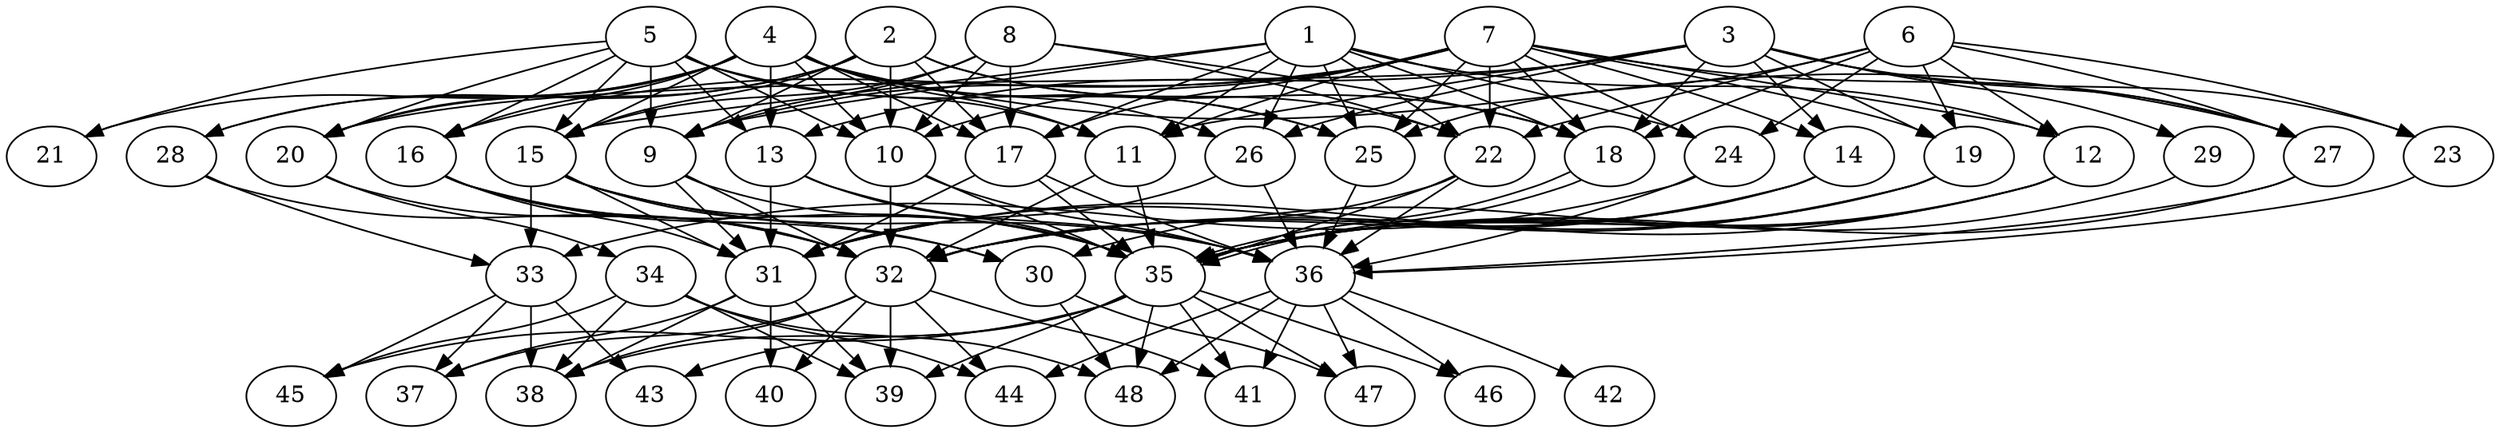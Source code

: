 // DAG (tier=3-complex, mode=compute, n=48, ccr=0.499, fat=0.765, density=0.688, regular=0.370, jump=0.244, mindata=1048576, maxdata=16777216)
// DAG automatically generated by daggen at Sun Aug 24 16:33:34 2025
// /home/ermia/Project/Environments/daggen/bin/daggen --dot --ccr 0.499 --fat 0.765 --regular 0.370 --density 0.688 --jump 0.244 --mindata 1048576 --maxdata 16777216 -n 48 
digraph G {
  1 [size="3034203971241057792", alpha="0.07", expect_size="1517101985620528896"]
  1 -> 9 [size ="1039341493157888"]
  1 -> 11 [size ="1039341493157888"]
  1 -> 12 [size ="1039341493157888"]
  1 -> 15 [size ="1039341493157888"]
  1 -> 17 [size ="1039341493157888"]
  1 -> 18 [size ="1039341493157888"]
  1 -> 22 [size ="1039341493157888"]
  1 -> 24 [size ="1039341493157888"]
  1 -> 25 [size ="1039341493157888"]
  1 -> 26 [size ="1039341493157888"]
  2 [size="1773177858038956032000", alpha="0.04", expect_size="886588929019478016000"]
  2 -> 9 [size ="1171992556339200"]
  2 -> 10 [size ="1171992556339200"]
  2 -> 15 [size ="1171992556339200"]
  2 -> 17 [size ="1171992556339200"]
  2 -> 18 [size ="1171992556339200"]
  2 -> 20 [size ="1171992556339200"]
  2 -> 22 [size ="1171992556339200"]
  2 -> 28 [size ="1171992556339200"]
  3 [size="265810002233876545536", alpha="0.17", expect_size="132905001116938272768"]
  3 -> 11 [size ="330727925219328"]
  3 -> 13 [size ="330727925219328"]
  3 -> 14 [size ="330727925219328"]
  3 -> 18 [size ="330727925219328"]
  3 -> 19 [size ="330727925219328"]
  3 -> 20 [size ="330727925219328"]
  3 -> 23 [size ="330727925219328"]
  3 -> 26 [size ="330727925219328"]
  3 -> 27 [size ="330727925219328"]
  3 -> 29 [size ="330727925219328"]
  4 [size="1497646328709338103808", alpha="0.06", expect_size="748823164354669051904"]
  4 -> 10 [size ="1047199672696832"]
  4 -> 11 [size ="1047199672696832"]
  4 -> 13 [size ="1047199672696832"]
  4 -> 15 [size ="1047199672696832"]
  4 -> 16 [size ="1047199672696832"]
  4 -> 17 [size ="1047199672696832"]
  4 -> 20 [size ="1047199672696832"]
  4 -> 21 [size ="1047199672696832"]
  4 -> 25 [size ="1047199672696832"]
  4 -> 26 [size ="1047199672696832"]
  4 -> 27 [size ="1047199672696832"]
  4 -> 28 [size ="1047199672696832"]
  5 [size="144537812992000000000", alpha="0.14", expect_size="72268906496000000000"]
  5 -> 9 [size ="220332032000000"]
  5 -> 10 [size ="220332032000000"]
  5 -> 11 [size ="220332032000000"]
  5 -> 13 [size ="220332032000000"]
  5 -> 15 [size ="220332032000000"]
  5 -> 16 [size ="220332032000000"]
  5 -> 20 [size ="220332032000000"]
  5 -> 21 [size ="220332032000000"]
  5 -> 25 [size ="220332032000000"]
  6 [size="891347841635907584", alpha="0.12", expect_size="445673920817953792"]
  6 -> 12 [size ="491435828707328"]
  6 -> 18 [size ="491435828707328"]
  6 -> 19 [size ="491435828707328"]
  6 -> 22 [size ="491435828707328"]
  6 -> 23 [size ="491435828707328"]
  6 -> 24 [size ="491435828707328"]
  6 -> 25 [size ="491435828707328"]
  6 -> 27 [size ="491435828707328"]
  7 [size="1431880482327606853632", alpha="0.14", expect_size="715940241163803426816"]
  7 -> 9 [size ="1016313824673792"]
  7 -> 10 [size ="1016313824673792"]
  7 -> 11 [size ="1016313824673792"]
  7 -> 12 [size ="1016313824673792"]
  7 -> 14 [size ="1016313824673792"]
  7 -> 16 [size ="1016313824673792"]
  7 -> 17 [size ="1016313824673792"]
  7 -> 18 [size ="1016313824673792"]
  7 -> 19 [size ="1016313824673792"]
  7 -> 22 [size ="1016313824673792"]
  7 -> 24 [size ="1016313824673792"]
  7 -> 25 [size ="1016313824673792"]
  7 -> 27 [size ="1016313824673792"]
  8 [size="1162404947908590829568", alpha="0.05", expect_size="581202473954295414784"]
  8 -> 9 [size ="884426242260992"]
  8 -> 10 [size ="884426242260992"]
  8 -> 15 [size ="884426242260992"]
  8 -> 17 [size ="884426242260992"]
  8 -> 18 [size ="884426242260992"]
  8 -> 22 [size ="884426242260992"]
  9 [size="4470180455168157417472", alpha="0.14", expect_size="2235090227584078708736"]
  9 -> 31 [size ="2170901026045952"]
  9 -> 32 [size ="2170901026045952"]
  9 -> 35 [size ="2170901026045952"]
  10 [size="98290502036902800", alpha="0.08", expect_size="49145251018451400"]
  10 -> 32 [size ="43378129502208"]
  10 -> 35 [size ="43378129502208"]
  10 -> 36 [size ="43378129502208"]
  11 [size="3451297429184617381888", alpha="0.11", expect_size="1725648714592308690944"]
  11 -> 32 [size ="1827026776358912"]
  11 -> 35 [size ="1827026776358912"]
  12 [size="2990764122892664832000", alpha="0.02", expect_size="1495382061446332416000"]
  12 -> 30 [size ="1660649943859200"]
  12 -> 32 [size ="1660649943859200"]
  12 -> 35 [size ="1660649943859200"]
  13 [size="214428470111771904", alpha="0.12", expect_size="107214235055885952"]
  13 -> 31 [size ="109018559283200"]
  13 -> 35 [size ="109018559283200"]
  13 -> 36 [size ="109018559283200"]
  14 [size="254337611278040384", alpha="0.18", expect_size="127168805639020192"]
  14 -> 31 [size ="169944817860608"]
  14 -> 32 [size ="169944817860608"]
  14 -> 35 [size ="169944817860608"]
  15 [size="500971789939306921984", alpha="0.01", expect_size="250485894969653460992"]
  15 -> 30 [size ="504621210533888"]
  15 -> 31 [size ="504621210533888"]
  15 -> 33 [size ="504621210533888"]
  15 -> 35 [size ="504621210533888"]
  15 -> 36 [size ="504621210533888"]
  16 [size="219776209939115360", alpha="0.04", expect_size="109888104969557680"]
  16 -> 30 [size ="139366454263808"]
  16 -> 31 [size ="139366454263808"]
  16 -> 32 [size ="139366454263808"]
  16 -> 35 [size ="139366454263808"]
  17 [size="1008560173637502976", alpha="0.09", expect_size="504280086818751488"]
  17 -> 31 [size ="368514770665472"]
  17 -> 35 [size ="368514770665472"]
  17 -> 36 [size ="368514770665472"]
  18 [size="2100173348663390633984", alpha="0.13", expect_size="1050086674331695316992"]
  18 -> 35 [size ="1311978593189888"]
  18 -> 35 [size ="1311978593189888"]
  19 [size="1076966271771213824000", alpha="0.09", expect_size="538483135885606912000"]
  19 -> 31 [size ="840539360460800"]
  19 -> 32 [size ="840539360460800"]
  19 -> 35 [size ="840539360460800"]
  20 [size="4267420131677700096", alpha="0.04", expect_size="2133710065838850048"]
  20 -> 32 [size ="21047487234048"]
  20 -> 34 [size ="21047487234048"]
  21 [size="1989817405588098777088", alpha="0.19", expect_size="994908702794049388544"]
  22 [size="98035545647919040", alpha="0.05", expect_size="49017772823959520"]
  22 -> 32 [size ="1543581256908800"]
  22 -> 35 [size ="1543581256908800"]
  22 -> 36 [size ="1543581256908800"]
  23 [size="57214028092253667328", alpha="0.08", expect_size="28607014046126833664"]
  23 -> 36 [size ="118784106954752"]
  24 [size="3524065505161924050944", alpha="0.05", expect_size="1762032752580962025472"]
  24 -> 33 [size ="1852618380935168"]
  24 -> 36 [size ="1852618380935168"]
  25 [size="22098767102498992", alpha="0.06", expect_size="11049383551249496"]
  25 -> 36 [size ="701701321392128"]
  26 [size="62331261402063306752", alpha="0.15", expect_size="31165630701031653376"]
  26 -> 31 [size ="125765232361472"]
  26 -> 36 [size ="125765232361472"]
  27 [size="845532748329160064", alpha="0.15", expect_size="422766374164580032"]
  27 -> 35 [size ="1243244352503808"]
  27 -> 36 [size ="1243244352503808"]
  28 [size="277889762009293408", alpha="0.18", expect_size="138944881004646704"]
  28 -> 32 [size ="125960192000000"]
  28 -> 33 [size ="125960192000000"]
  29 [size="3214236993439896", alpha="0.19", expect_size="1607118496719948"]
  29 -> 35 [size ="62794569351168"]
  30 [size="2217668959895814144000", alpha="0.19", expect_size="1108834479947907072000"]
  30 -> 47 [size ="1360466332876800"]
  30 -> 48 [size ="1360466332876800"]
  31 [size="2331370794825387", alpha="0.00", expect_size="1165685397412693"]
  31 -> 37 [size ="67088597123072"]
  31 -> 38 [size ="67088597123072"]
  31 -> 39 [size ="67088597123072"]
  31 -> 40 [size ="67088597123072"]
  32 [size="92112573790465088", alpha="0.12", expect_size="46056286895232544"]
  32 -> 37 [size ="38380574343168"]
  32 -> 38 [size ="38380574343168"]
  32 -> 39 [size ="38380574343168"]
  32 -> 40 [size ="38380574343168"]
  32 -> 41 [size ="38380574343168"]
  32 -> 44 [size ="38380574343168"]
  33 [size="736963609227467264", alpha="0.10", expect_size="368481804613733632"]
  33 -> 37 [size ="257459801292800"]
  33 -> 38 [size ="257459801292800"]
  33 -> 43 [size ="257459801292800"]
  33 -> 45 [size ="257459801292800"]
  34 [size="2013769449949086208", alpha="0.06", expect_size="1006884724974543104"]
  34 -> 38 [size ="822998151987200"]
  34 -> 39 [size ="822998151987200"]
  34 -> 44 [size ="822998151987200"]
  34 -> 45 [size ="822998151987200"]
  34 -> 48 [size ="822998151987200"]
  35 [size="63271753464603656", alpha="0.02", expect_size="31635876732301828"]
  35 -> 38 [size ="1889954221260800"]
  35 -> 39 [size ="1889954221260800"]
  35 -> 41 [size ="1889954221260800"]
  35 -> 43 [size ="1889954221260800"]
  35 -> 45 [size ="1889954221260800"]
  35 -> 46 [size ="1889954221260800"]
  35 -> 47 [size ="1889954221260800"]
  35 -> 48 [size ="1889954221260800"]
  36 [size="1503139696818075", alpha="0.06", expect_size="751569848409037"]
  36 -> 41 [size ="152233102540800"]
  36 -> 42 [size ="152233102540800"]
  36 -> 44 [size ="152233102540800"]
  36 -> 46 [size ="152233102540800"]
  36 -> 47 [size ="152233102540800"]
  36 -> 48 [size ="152233102540800"]
  37 [size="4133007600704267776", alpha="0.11", expect_size="2066503800352133888"]
  38 [size="1351978436850950400", alpha="0.14", expect_size="675989218425475200"]
  39 [size="4896473487012595712", alpha="0.20", expect_size="2448236743506297856"]
  40 [size="11087355149313938", alpha="0.20", expect_size="5543677574656969"]
  41 [size="2846480023416733696", alpha="0.12", expect_size="1423240011708366848"]
  42 [size="133494256082358370304", alpha="0.03", expect_size="66747128041179185152"]
  43 [size="57625528587834621952", alpha="0.08", expect_size="28812764293917310976"]
  44 [size="1480421429244592128", alpha="0.16", expect_size="740210714622296064"]
  45 [size="307986132111338240", alpha="0.16", expect_size="153993066055669120"]
  46 [size="24298795535746020", alpha="0.06", expect_size="12149397767873010"]
  47 [size="1234617292562686208", alpha="0.08", expect_size="617308646281343104"]
  48 [size="13152846691351040", alpha="0.06", expect_size="6576423345675520"]
}